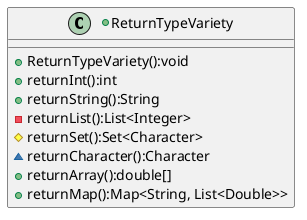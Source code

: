 @startuml
+class ReturnTypeVariety{
+ReturnTypeVariety():void
+returnInt():int
+returnString():String
-returnList():List<Integer>
#returnSet():Set<Character>
~returnCharacter():Character
+returnArray():double[]
+returnMap():Map<String, List<Double>>
}
@enduml